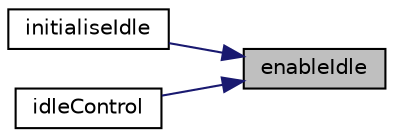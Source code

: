 digraph "enableIdle"
{
 // LATEX_PDF_SIZE
  edge [fontname="Helvetica",fontsize="10",labelfontname="Helvetica",labelfontsize="10"];
  node [fontname="Helvetica",fontsize="10",shape=record];
  rankdir="RL";
  Node14 [label="enableIdle",height=0.2,width=0.4,color="black", fillcolor="grey75", style="filled", fontcolor="black",tooltip=" "];
  Node14 -> Node15 [dir="back",color="midnightblue",fontsize="10",style="solid",fontname="Helvetica"];
  Node15 [label="initialiseIdle",height=0.2,width=0.4,color="black", fillcolor="white", style="filled",URL="$idle_8ino.html#aca4d348119424a7474843489e1b62b3c",tooltip=" "];
  Node14 -> Node16 [dir="back",color="midnightblue",fontsize="10",style="solid",fontname="Helvetica"];
  Node16 [label="idleControl",height=0.2,width=0.4,color="black", fillcolor="white", style="filled",URL="$idle_8ino.html#ab8f62cb86190591b6c42253fa18989fb",tooltip=" "];
}
